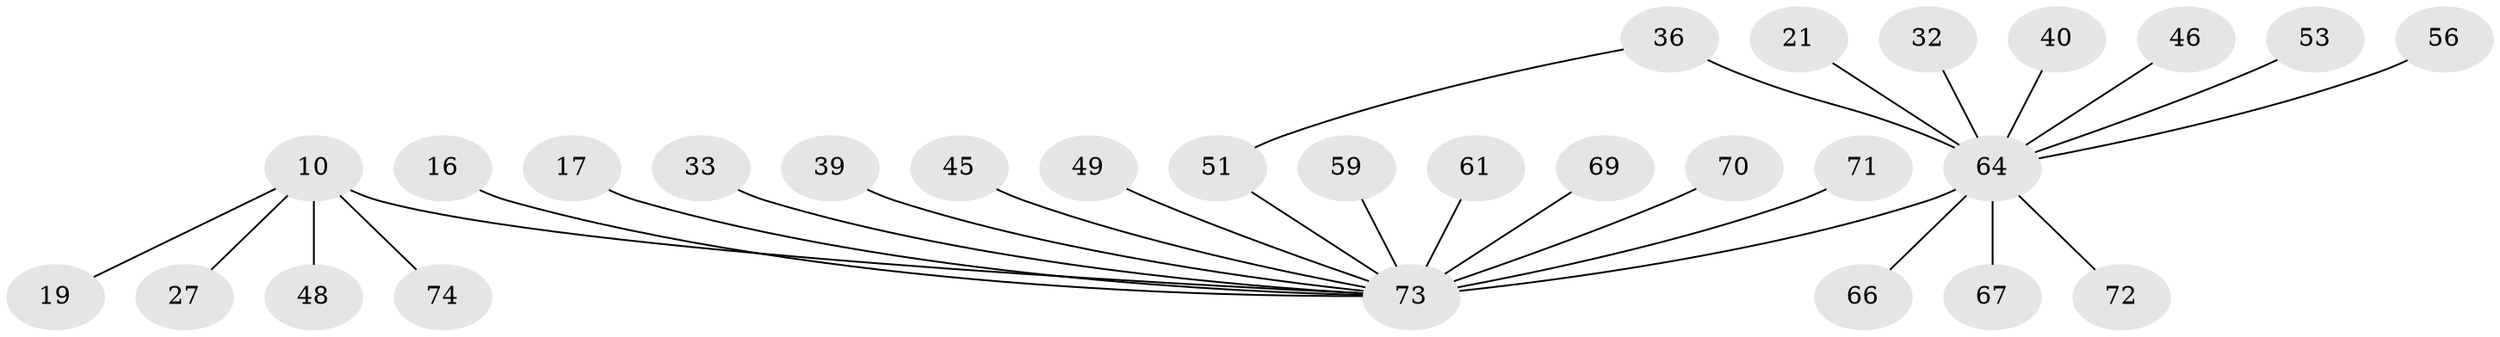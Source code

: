 // original degree distribution, {3: 0.0945945945945946, 10: 0.02702702702702703, 12: 0.04054054054054054, 1: 0.4864864864864865, 7: 0.02702702702702703, 2: 0.25675675675675674, 6: 0.013513513513513514, 4: 0.04054054054054054, 5: 0.013513513513513514}
// Generated by graph-tools (version 1.1) at 2025/50/03/04/25 21:50:09]
// undirected, 29 vertices, 29 edges
graph export_dot {
graph [start="1"]
  node [color=gray90,style=filled];
  10;
  16;
  17;
  19;
  21;
  27;
  32;
  33;
  36;
  39;
  40;
  45;
  46;
  48 [super="+25"];
  49 [super="+41"];
  51 [super="+42"];
  53;
  56 [super="+8"];
  59;
  61;
  64 [super="+55+5+4+12+13"];
  66;
  67 [super="+65"];
  69 [super="+57"];
  70;
  71;
  72;
  73 [super="+28+62+38+68+58+37+34+9"];
  74;
  10 -- 19;
  10 -- 27;
  10 -- 48 [weight=2];
  10 -- 74;
  10 -- 73 [weight=6];
  16 -- 73;
  17 -- 73;
  21 -- 64;
  32 -- 64;
  33 -- 73;
  36 -- 64 [weight=3];
  36 -- 51;
  39 -- 73;
  40 -- 64;
  45 -- 73;
  46 -- 64;
  49 -- 73;
  51 -- 73;
  53 -- 64;
  56 -- 64;
  59 -- 73;
  61 -- 73;
  64 -- 72;
  64 -- 66;
  64 -- 67;
  64 -- 73 [weight=10];
  69 -- 73;
  70 -- 73;
  71 -- 73;
}
